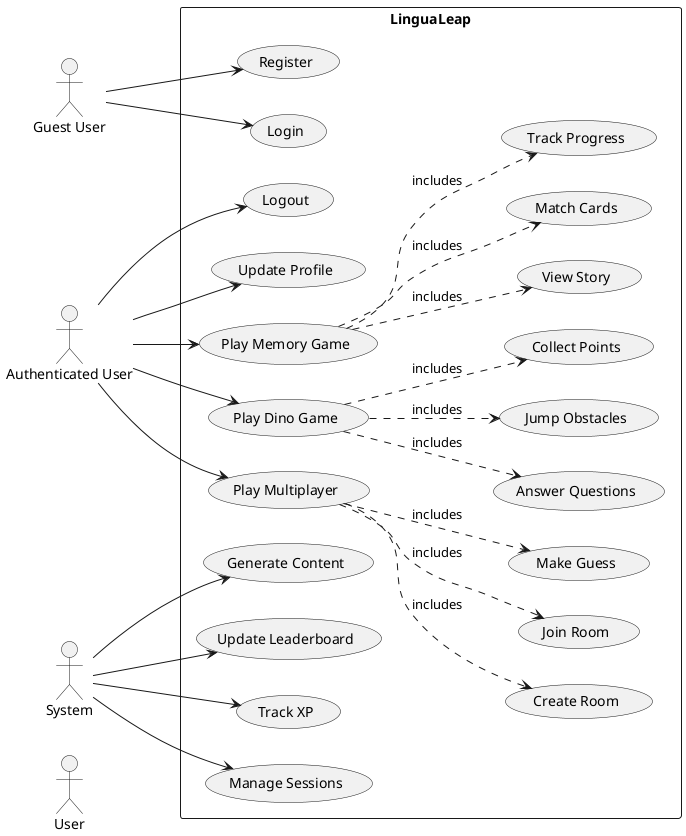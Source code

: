 @startuml

left to right direction
skinparam packageStyle rectangle

actor User
actor "Guest User" as Guest
actor "Authenticated User" as AuthUser
actor "System" as System

rectangle LinguaLeap {
  ' Authentication
  usecase "Register" as UC1
  usecase "Login" as UC2
  usecase "Logout" as UC3
  usecase "Update Profile" as UC4

  ' Memory Game
  usecase "Play Memory Game" as UC5
  usecase "View Story" as UC6
  usecase "Match Cards" as UC7
  usecase "Track Progress" as UC8

  ' Dino Game
  usecase "Play Dino Game" as UC9
  usecase "Answer Questions" as UC10
  usecase "Jump Obstacles" as UC11
  usecase "Collect Points" as UC12

  ' Multiplayer
  usecase "Play Multiplayer" as UC13
  usecase "Create Room" as UC14
  usecase "Join Room" as UC15
  usecase "Make Guess" as UC16

  ' System Features
  usecase "Generate Content" as UC17
  usecase "Update Leaderboard" as UC18
  usecase "Track XP" as UC19
  usecase "Manage Sessions" as UC20
}

' Guest User
Guest --> UC1
Guest --> UC2

' Authenticated User
AuthUser --> UC3
AuthUser --> UC4
AuthUser --> UC5
AuthUser --> UC9
AuthUser --> UC13

' Memory Game
UC5 ..> UC6 : includes
UC5 ..> UC7 : includes
UC5 ..> UC8 : includes

' Dino Game
UC9 ..> UC10 : includes
UC9 ..> UC11 : includes
UC9 ..> UC12 : includes

' Multiplayer
UC13 ..> UC14 : includes
UC13 ..> UC15 : includes
UC13 ..> UC16 : includes

' System
System --> UC17
System --> UC18
System --> UC19
System --> UC20

@enduml
